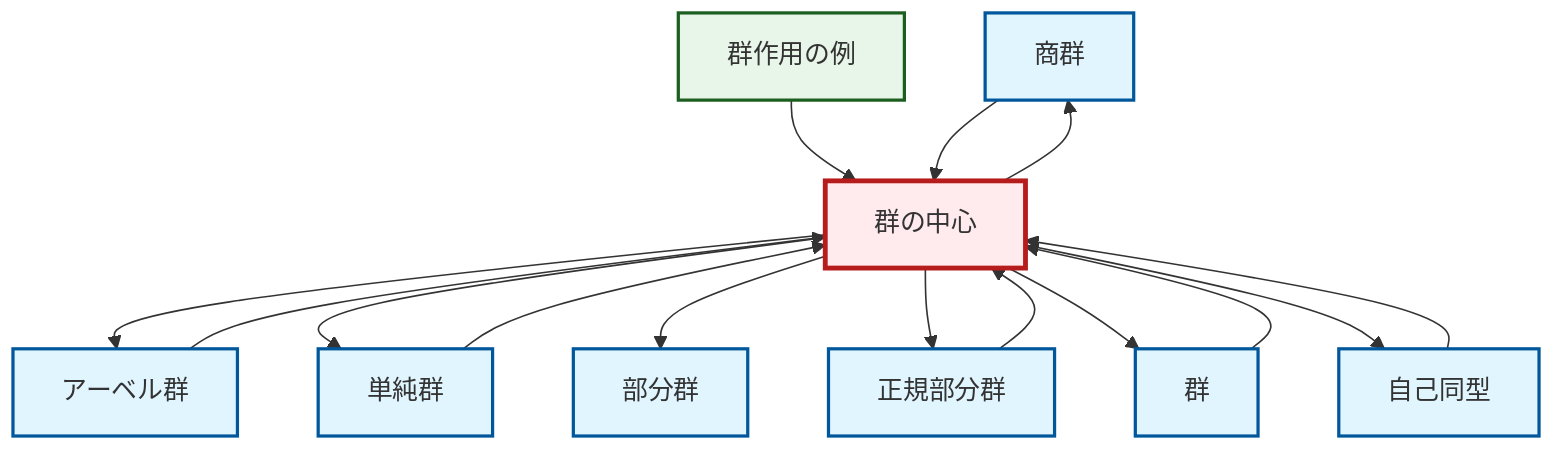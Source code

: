 graph TD
    classDef definition fill:#e1f5fe,stroke:#01579b,stroke-width:2px
    classDef theorem fill:#f3e5f5,stroke:#4a148c,stroke-width:2px
    classDef axiom fill:#fff3e0,stroke:#e65100,stroke-width:2px
    classDef example fill:#e8f5e9,stroke:#1b5e20,stroke-width:2px
    classDef current fill:#ffebee,stroke:#b71c1c,stroke-width:3px
    def-quotient-group["商群"]:::definition
    ex-group-action-examples["群作用の例"]:::example
    def-group["群"]:::definition
    def-subgroup["部分群"]:::definition
    def-center-of-group["群の中心"]:::definition
    def-abelian-group["アーベル群"]:::definition
    def-normal-subgroup["正規部分群"]:::definition
    def-automorphism["自己同型"]:::definition
    def-simple-group["単純群"]:::definition
    def-center-of-group --> def-abelian-group
    def-simple-group --> def-center-of-group
    def-normal-subgroup --> def-center-of-group
    def-center-of-group --> def-simple-group
    def-center-of-group --> def-subgroup
    def-abelian-group --> def-center-of-group
    def-group --> def-center-of-group
    def-center-of-group --> def-normal-subgroup
    def-center-of-group --> def-quotient-group
    ex-group-action-examples --> def-center-of-group
    def-center-of-group --> def-group
    def-quotient-group --> def-center-of-group
    def-automorphism --> def-center-of-group
    def-center-of-group --> def-automorphism
    class def-center-of-group current